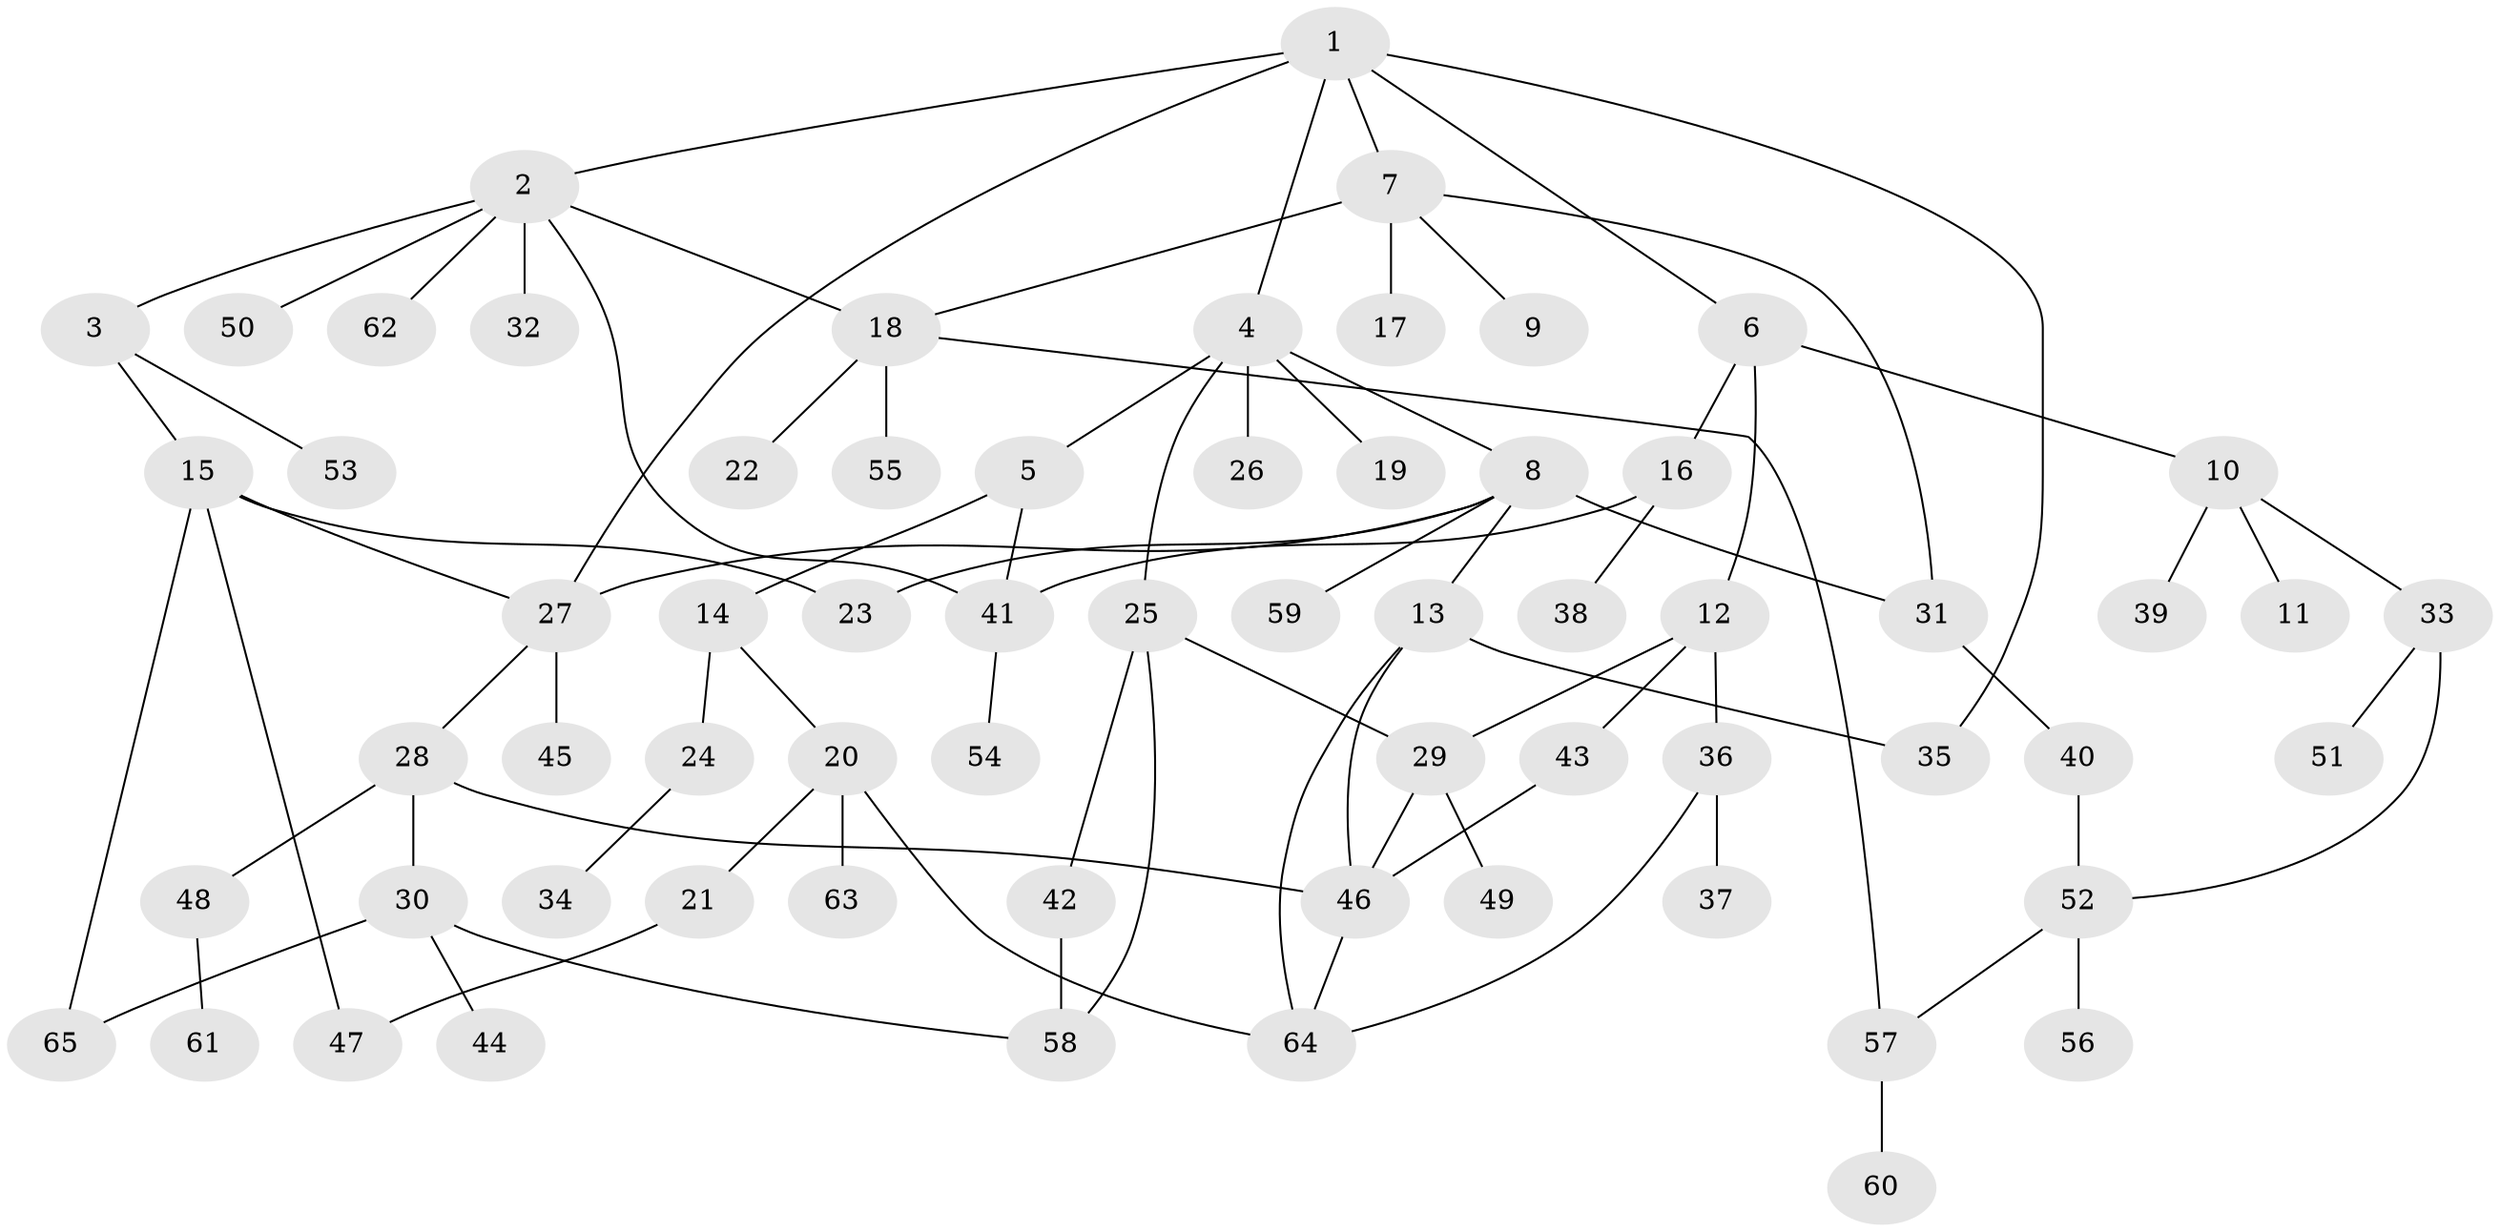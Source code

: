 // coarse degree distribution, {9: 0.022727272727272728, 6: 0.09090909090909091, 2: 0.18181818181818182, 10: 0.022727272727272728, 3: 0.09090909090909091, 1: 0.4090909090909091, 5: 0.11363636363636363, 4: 0.06818181818181818}
// Generated by graph-tools (version 1.1) at 2025/23/03/03/25 07:23:33]
// undirected, 65 vertices, 85 edges
graph export_dot {
graph [start="1"]
  node [color=gray90,style=filled];
  1;
  2;
  3;
  4;
  5;
  6;
  7;
  8;
  9;
  10;
  11;
  12;
  13;
  14;
  15;
  16;
  17;
  18;
  19;
  20;
  21;
  22;
  23;
  24;
  25;
  26;
  27;
  28;
  29;
  30;
  31;
  32;
  33;
  34;
  35;
  36;
  37;
  38;
  39;
  40;
  41;
  42;
  43;
  44;
  45;
  46;
  47;
  48;
  49;
  50;
  51;
  52;
  53;
  54;
  55;
  56;
  57;
  58;
  59;
  60;
  61;
  62;
  63;
  64;
  65;
  1 -- 2;
  1 -- 4;
  1 -- 6;
  1 -- 7;
  1 -- 35;
  1 -- 27;
  2 -- 3;
  2 -- 18;
  2 -- 32;
  2 -- 41;
  2 -- 50;
  2 -- 62;
  3 -- 15;
  3 -- 53;
  4 -- 5;
  4 -- 8;
  4 -- 19;
  4 -- 25;
  4 -- 26;
  5 -- 14;
  5 -- 41;
  6 -- 10;
  6 -- 12;
  6 -- 16;
  7 -- 9;
  7 -- 17;
  7 -- 31;
  7 -- 18;
  8 -- 13;
  8 -- 23;
  8 -- 31;
  8 -- 59;
  8 -- 27;
  10 -- 11;
  10 -- 33;
  10 -- 39;
  12 -- 29;
  12 -- 36;
  12 -- 43;
  13 -- 35;
  13 -- 64;
  13 -- 46;
  14 -- 20;
  14 -- 24;
  15 -- 27;
  15 -- 47;
  15 -- 65;
  15 -- 23;
  16 -- 38;
  16 -- 41;
  18 -- 22;
  18 -- 55;
  18 -- 57;
  20 -- 21;
  20 -- 63;
  20 -- 64;
  21 -- 47;
  24 -- 34;
  25 -- 42;
  25 -- 58;
  25 -- 29;
  27 -- 28;
  27 -- 45;
  28 -- 30;
  28 -- 48;
  28 -- 46;
  29 -- 49;
  29 -- 46;
  30 -- 44;
  30 -- 58;
  30 -- 65;
  31 -- 40;
  33 -- 51;
  33 -- 52;
  36 -- 37;
  36 -- 64;
  40 -- 52;
  41 -- 54;
  42 -- 58;
  43 -- 46;
  46 -- 64;
  48 -- 61;
  52 -- 56;
  52 -- 57;
  57 -- 60;
}
